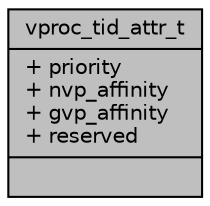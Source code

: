 digraph "vproc_tid_attr_t"
{
 // INTERACTIVE_SVG=YES
 // LATEX_PDF_SIZE
  bgcolor="transparent";
  edge [fontname="Helvetica",fontsize="10",labelfontname="Helvetica",labelfontsize="10"];
  node [fontname="Helvetica",fontsize="10",shape=record];
  Node1 [label="{vproc_tid_attr_t\n|+ priority\l+ nvp_affinity\l+ gvp_affinity\l+ reserved\l|}",height=0.2,width=0.4,color="black", fillcolor="grey75", style="filled", fontcolor="black",tooltip="The configuration for set pid attributes."];
}
